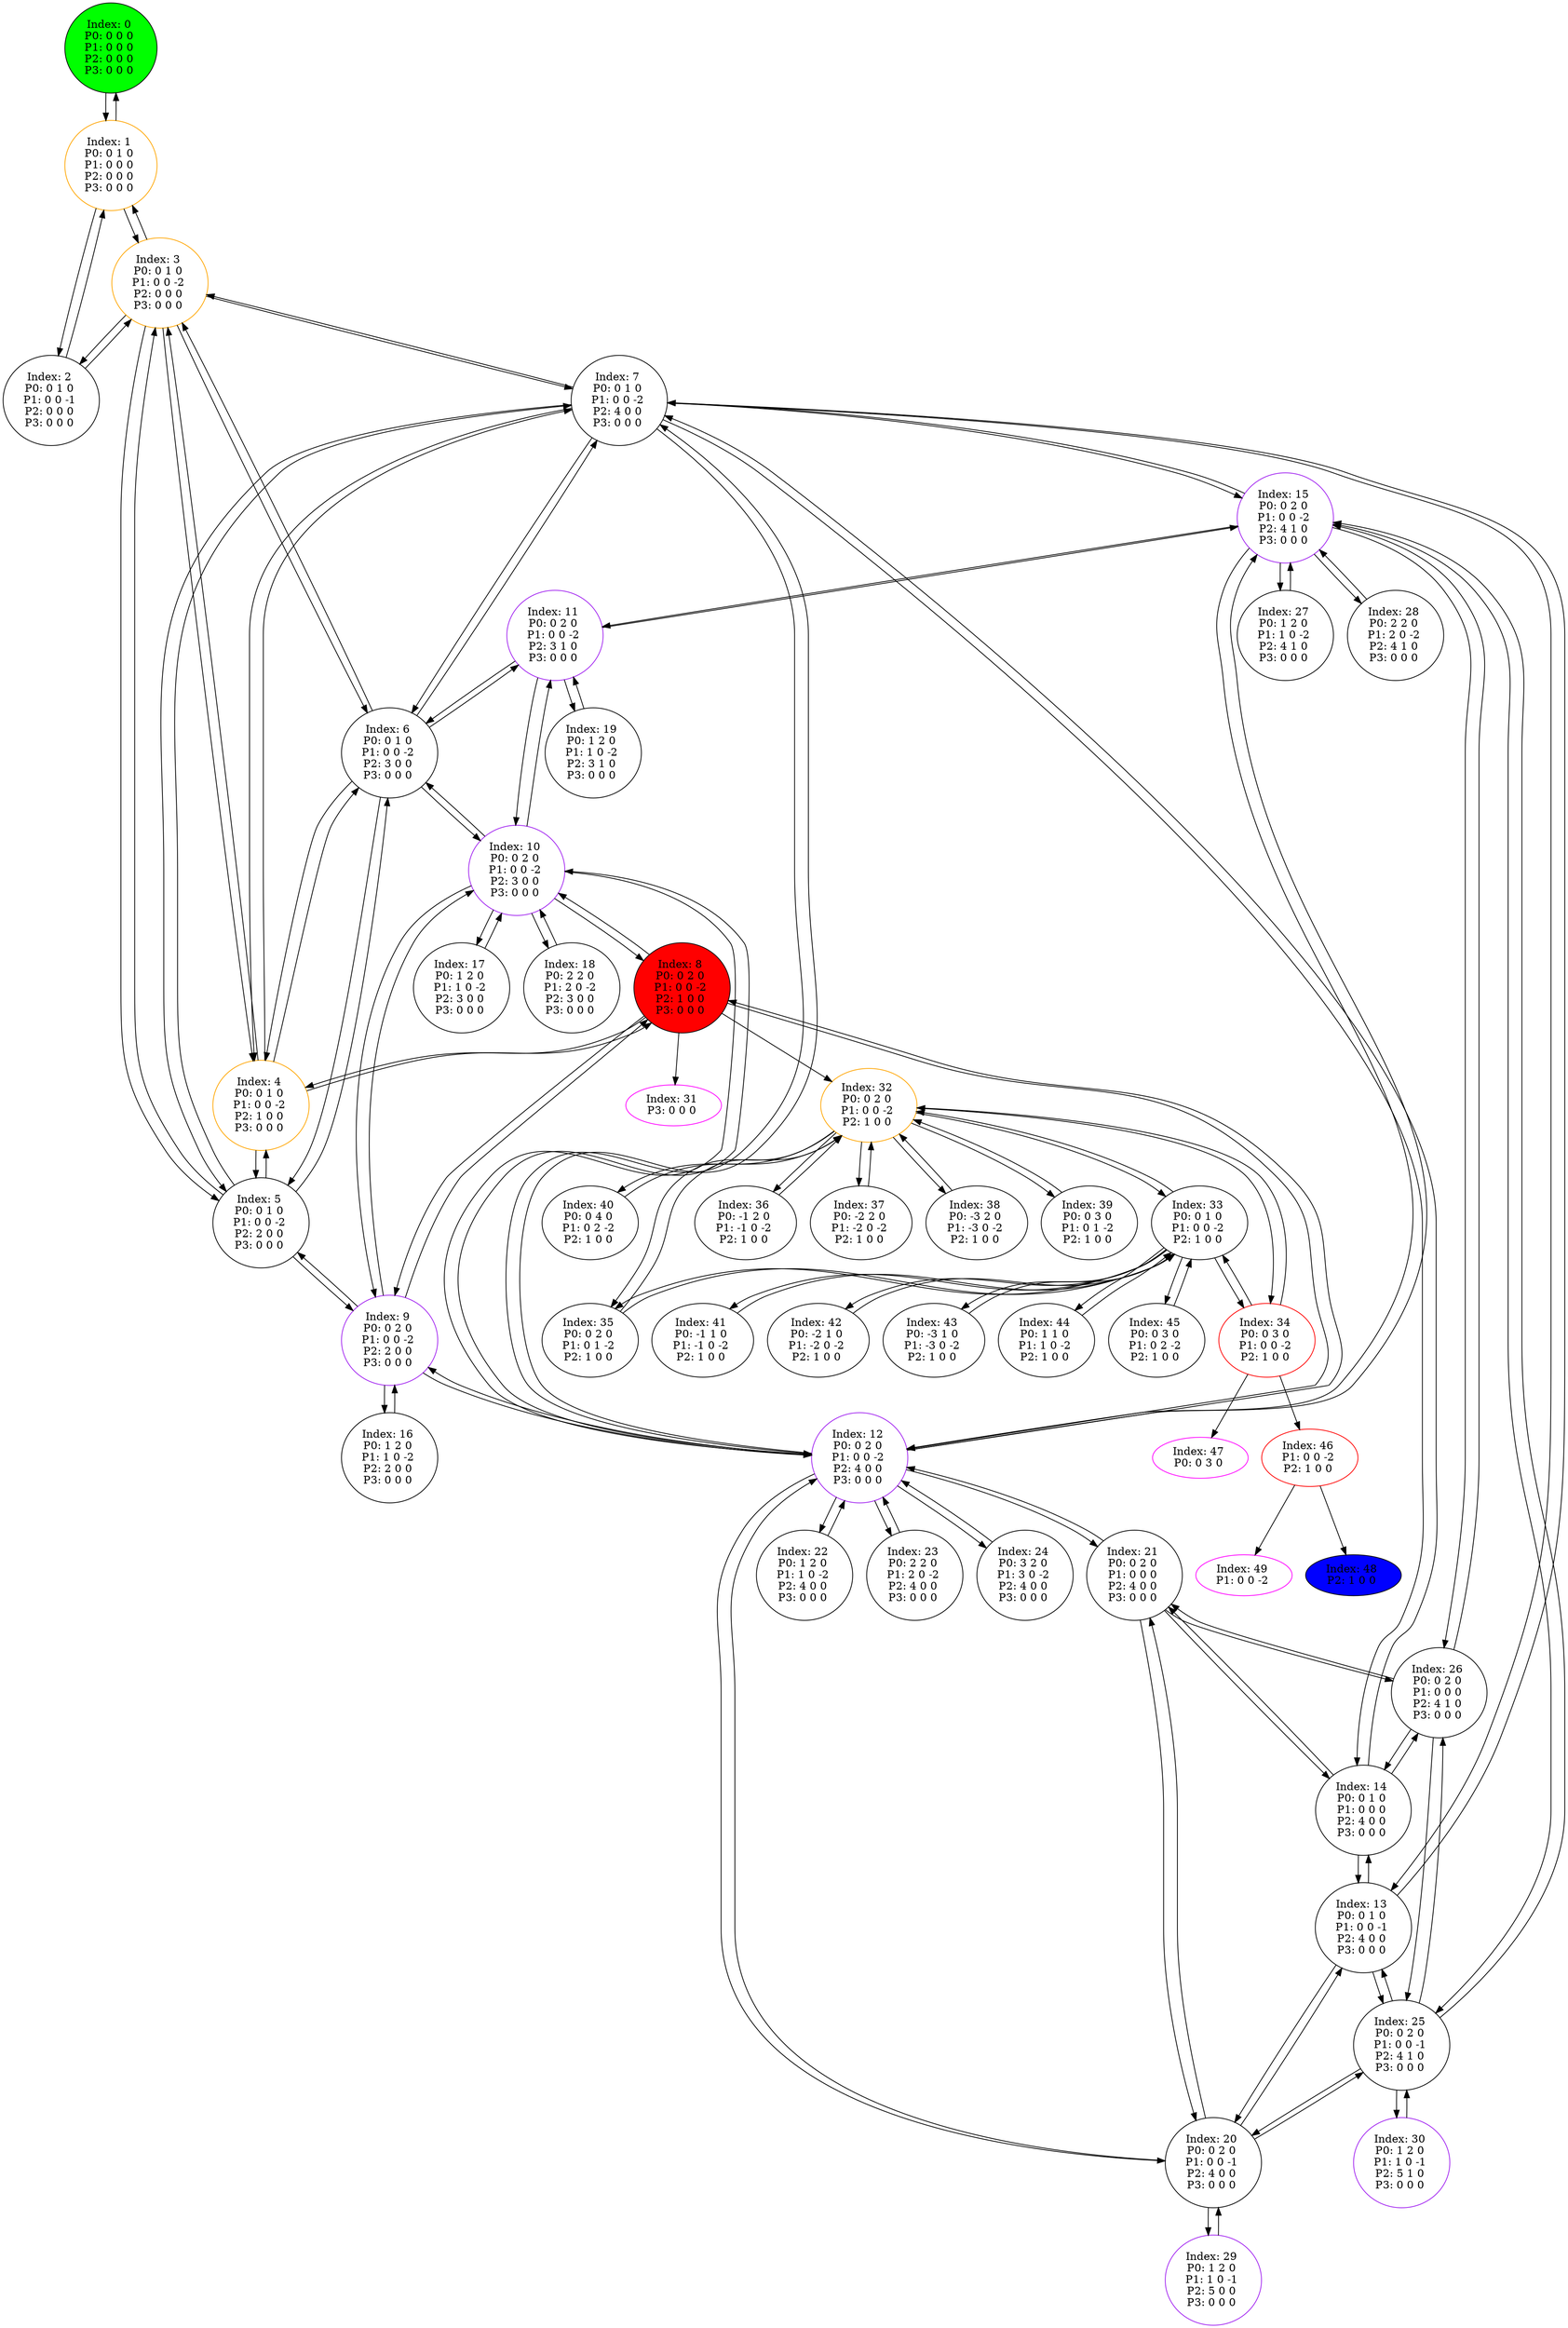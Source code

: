 digraph G {
color = "black"
0[label = "Index: 0 
P0: 0 0 0 
P1: 0 0 0 
P2: 0 0 0 
P3: 0 0 0 
", style="filled", fillcolor = "green"]
1[label = "Index: 1 
P0: 0 1 0 
P1: 0 0 0 
P2: 0 0 0 
P3: 0 0 0 
", color = "orange"]
2[label = "Index: 2 
P0: 0 1 0 
P1: 0 0 -1 
P2: 0 0 0 
P3: 0 0 0 
"]
3[label = "Index: 3 
P0: 0 1 0 
P1: 0 0 -2 
P2: 0 0 0 
P3: 0 0 0 
", color = "orange"]
4[label = "Index: 4 
P0: 0 1 0 
P1: 0 0 -2 
P2: 1 0 0 
P3: 0 0 0 
", color = "orange"]
5[label = "Index: 5 
P0: 0 1 0 
P1: 0 0 -2 
P2: 2 0 0 
P3: 0 0 0 
"]
6[label = "Index: 6 
P0: 0 1 0 
P1: 0 0 -2 
P2: 3 0 0 
P3: 0 0 0 
"]
7[label = "Index: 7 
P0: 0 1 0 
P1: 0 0 -2 
P2: 4 0 0 
P3: 0 0 0 
"]
8[label = "Index: 8 
P0: 0 2 0 
P1: 0 0 -2 
P2: 1 0 0 
P3: 0 0 0 
", style="filled", fillcolor = "red"]
9[label = "Index: 9 
P0: 0 2 0 
P1: 0 0 -2 
P2: 2 0 0 
P3: 0 0 0 
", color = "purple"]
10[label = "Index: 10 
P0: 0 2 0 
P1: 0 0 -2 
P2: 3 0 0 
P3: 0 0 0 
", color = "purple"]
11[label = "Index: 11 
P0: 0 2 0 
P1: 0 0 -2 
P2: 3 1 0 
P3: 0 0 0 
", color = "purple"]
12[label = "Index: 12 
P0: 0 2 0 
P1: 0 0 -2 
P2: 4 0 0 
P3: 0 0 0 
", color = "purple"]
13[label = "Index: 13 
P0: 0 1 0 
P1: 0 0 -1 
P2: 4 0 0 
P3: 0 0 0 
"]
14[label = "Index: 14 
P0: 0 1 0 
P1: 0 0 0 
P2: 4 0 0 
P3: 0 0 0 
"]
15[label = "Index: 15 
P0: 0 2 0 
P1: 0 0 -2 
P2: 4 1 0 
P3: 0 0 0 
", color = "purple"]
16[label = "Index: 16 
P0: 1 2 0 
P1: 1 0 -2 
P2: 2 0 0 
P3: 0 0 0 
"]
17[label = "Index: 17 
P0: 1 2 0 
P1: 1 0 -2 
P2: 3 0 0 
P3: 0 0 0 
"]
18[label = "Index: 18 
P0: 2 2 0 
P1: 2 0 -2 
P2: 3 0 0 
P3: 0 0 0 
"]
19[label = "Index: 19 
P0: 1 2 0 
P1: 1 0 -2 
P2: 3 1 0 
P3: 0 0 0 
"]
20[label = "Index: 20 
P0: 0 2 0 
P1: 0 0 -1 
P2: 4 0 0 
P3: 0 0 0 
"]
21[label = "Index: 21 
P0: 0 2 0 
P1: 0 0 0 
P2: 4 0 0 
P3: 0 0 0 
"]
22[label = "Index: 22 
P0: 1 2 0 
P1: 1 0 -2 
P2: 4 0 0 
P3: 0 0 0 
"]
23[label = "Index: 23 
P0: 2 2 0 
P1: 2 0 -2 
P2: 4 0 0 
P3: 0 0 0 
"]
24[label = "Index: 24 
P0: 3 2 0 
P1: 3 0 -2 
P2: 4 0 0 
P3: 0 0 0 
"]
25[label = "Index: 25 
P0: 0 2 0 
P1: 0 0 -1 
P2: 4 1 0 
P3: 0 0 0 
"]
26[label = "Index: 26 
P0: 0 2 0 
P1: 0 0 0 
P2: 4 1 0 
P3: 0 0 0 
"]
27[label = "Index: 27 
P0: 1 2 0 
P1: 1 0 -2 
P2: 4 1 0 
P3: 0 0 0 
"]
28[label = "Index: 28 
P0: 2 2 0 
P1: 2 0 -2 
P2: 4 1 0 
P3: 0 0 0 
"]
29[label = "Index: 29 
P0: 1 2 0 
P1: 1 0 -1 
P2: 5 0 0 
P3: 0 0 0 
", color = "purple"]
30[label = "Index: 30 
P0: 1 2 0 
P1: 1 0 -1 
P2: 5 1 0 
P3: 0 0 0 
", color = "purple"]
31[label = "Index: 31 
P3: 0 0 0 
", color = "fuchsia"]
32[label = "Index: 32 
P0: 0 2 0 
P1: 0 0 -2 
P2: 1 0 0 
", color = "orange"]
33[label = "Index: 33 
P0: 0 1 0 
P1: 0 0 -2 
P2: 1 0 0 
"]
34[label = "Index: 34 
P0: 0 3 0 
P1: 0 0 -2 
P2: 1 0 0 
", color = "red"]
35[label = "Index: 35 
P0: 0 2 0 
P1: 0 1 -2 
P2: 1 0 0 
"]
36[label = "Index: 36 
P0: -1 2 0 
P1: -1 0 -2 
P2: 1 0 0 
"]
37[label = "Index: 37 
P0: -2 2 0 
P1: -2 0 -2 
P2: 1 0 0 
"]
38[label = "Index: 38 
P0: -3 2 0 
P1: -3 0 -2 
P2: 1 0 0 
"]
39[label = "Index: 39 
P0: 0 3 0 
P1: 0 1 -2 
P2: 1 0 0 
"]
40[label = "Index: 40 
P0: 0 4 0 
P1: 0 2 -2 
P2: 1 0 0 
"]
41[label = "Index: 41 
P0: -1 1 0 
P1: -1 0 -2 
P2: 1 0 0 
"]
42[label = "Index: 42 
P0: -2 1 0 
P1: -2 0 -2 
P2: 1 0 0 
"]
43[label = "Index: 43 
P0: -3 1 0 
P1: -3 0 -2 
P2: 1 0 0 
"]
44[label = "Index: 44 
P0: 1 1 0 
P1: 1 0 -2 
P2: 1 0 0 
"]
45[label = "Index: 45 
P0: 0 3 0 
P1: 0 2 -2 
P2: 1 0 0 
"]
46[label = "Index: 46 
P1: 0 0 -2 
P2: 1 0 0 
", color = "red"]
47[label = "Index: 47 
P0: 0 3 0 
", color = "fuchsia"]
48[label = "Index: 48 
P2: 1 0 0 
", style="filled", fillcolor = "blue"]
49[label = "Index: 49 
P1: 0 0 -2 
", color = "fuchsia"]
0 -> 1

1 -> 0
1 -> 2
1 -> 3

2 -> 1
2 -> 3

3 -> 1
3 -> 2
3 -> 4
3 -> 5
3 -> 6
3 -> 7

4 -> 3
4 -> 8
4 -> 5
4 -> 6
4 -> 7

5 -> 3
5 -> 4
5 -> 9
5 -> 6
5 -> 7

6 -> 3
6 -> 4
6 -> 5
6 -> 10
6 -> 7
6 -> 11

7 -> 3
7 -> 4
7 -> 5
7 -> 6
7 -> 12
7 -> 13
7 -> 14
7 -> 15

8 -> 4
8 -> 9
8 -> 10
8 -> 12
8 -> 31
8 -> 32

9 -> 5
9 -> 8
9 -> 16
9 -> 10
9 -> 12

10 -> 6
10 -> 8
10 -> 9
10 -> 17
10 -> 18
10 -> 12
10 -> 11

11 -> 6
11 -> 10
11 -> 19
11 -> 15

12 -> 7
12 -> 8
12 -> 9
12 -> 10
12 -> 20
12 -> 21
12 -> 22
12 -> 23
12 -> 24
12 -> 15

13 -> 7
13 -> 20
13 -> 14
13 -> 25

14 -> 7
14 -> 13
14 -> 21
14 -> 26

15 -> 7
15 -> 11
15 -> 12
15 -> 25
15 -> 26
15 -> 27
15 -> 28

16 -> 9

17 -> 10

18 -> 10

19 -> 11

20 -> 12
20 -> 13
20 -> 21
20 -> 25
20 -> 29

21 -> 12
21 -> 14
21 -> 20
21 -> 26

22 -> 12

23 -> 12

24 -> 12

25 -> 13
25 -> 15
25 -> 20
25 -> 26
25 -> 30

26 -> 14
26 -> 15
26 -> 25
26 -> 21

27 -> 15

28 -> 15

29 -> 20

30 -> 25

32 -> 33
32 -> 34
32 -> 35
32 -> 36
32 -> 37
32 -> 38
32 -> 39
32 -> 40

33 -> 32
33 -> 34
33 -> 41
33 -> 42
33 -> 43
33 -> 44
33 -> 35
33 -> 45

34 -> 32
34 -> 33
34 -> 46
34 -> 47

35 -> 32
35 -> 33

36 -> 32

37 -> 32

38 -> 32

39 -> 32

40 -> 32

41 -> 33

42 -> 33

43 -> 33

44 -> 33

45 -> 33

46 -> 48
46 -> 49

}

